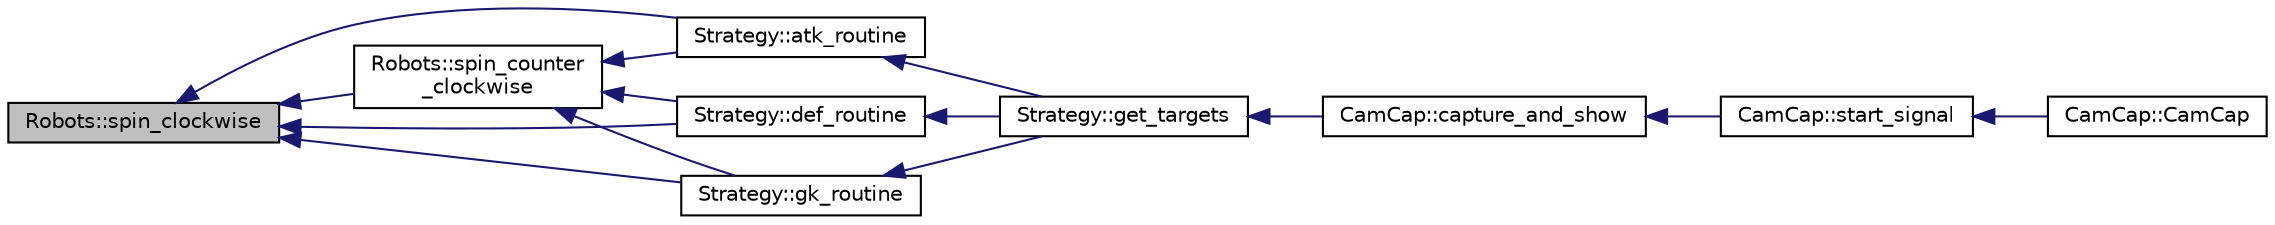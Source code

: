 digraph "Robots::spin_clockwise"
{
 // INTERACTIVE_SVG=YES
  edge [fontname="Helvetica",fontsize="10",labelfontname="Helvetica",labelfontsize="10"];
  node [fontname="Helvetica",fontsize="10",shape=record];
  rankdir="LR";
  Node649 [label="Robots::spin_clockwise",height=0.2,width=0.4,color="black", fillcolor="grey75", style="filled", fontcolor="black"];
  Node649 -> Node650 [dir="back",color="midnightblue",fontsize="10",style="solid",fontname="Helvetica"];
  Node650 [label="Strategy::atk_routine",height=0.2,width=0.4,color="black", fillcolor="white", style="filled",URL="$class_strategy.html#a7af0ec883fe9e80c31cf030ce203f956"];
  Node650 -> Node651 [dir="back",color="midnightblue",fontsize="10",style="solid",fontname="Helvetica"];
  Node651 [label="Strategy::get_targets",height=0.2,width=0.4,color="black", fillcolor="white", style="filled",URL="$class_strategy.html#ab1c455b23e8b7f3377132a3e243f8f76"];
  Node651 -> Node652 [dir="back",color="midnightblue",fontsize="10",style="solid",fontname="Helvetica"];
  Node652 [label="CamCap::capture_and_show",height=0.2,width=0.4,color="black", fillcolor="white", style="filled",URL="$class_cam_cap.html#a87f384c5fec40a0ccfd7833347fec0df",tooltip="Captures camera frames and shows it in the interface. "];
  Node652 -> Node653 [dir="back",color="midnightblue",fontsize="10",style="solid",fontname="Helvetica"];
  Node653 [label="CamCap::start_signal",height=0.2,width=0.4,color="black", fillcolor="white", style="filled",URL="$class_cam_cap.html#ae676e6624dd821ad494a80e68a41e249",tooltip="Interface adjustments after &#39;start&#39; button is clicked. "];
  Node653 -> Node654 [dir="back",color="midnightblue",fontsize="10",style="solid",fontname="Helvetica"];
  Node654 [label="CamCap::CamCap",height=0.2,width=0.4,color="black", fillcolor="white", style="filled",URL="$class_cam_cap.html#afe0db98a5f72bc9b261dcb78e2840da6",tooltip="Constructor of a CamCap object. "];
  Node649 -> Node655 [dir="back",color="midnightblue",fontsize="10",style="solid",fontname="Helvetica"];
  Node655 [label="Strategy::def_routine",height=0.2,width=0.4,color="black", fillcolor="white", style="filled",URL="$class_strategy.html#a304c52736ec76d275adda7eeacdd430c"];
  Node655 -> Node651 [dir="back",color="midnightblue",fontsize="10",style="solid",fontname="Helvetica"];
  Node649 -> Node656 [dir="back",color="midnightblue",fontsize="10",style="solid",fontname="Helvetica"];
  Node656 [label="Strategy::gk_routine",height=0.2,width=0.4,color="black", fillcolor="white", style="filled",URL="$class_strategy.html#a0e93b877f1da0c7a608c5641812f54d4"];
  Node656 -> Node651 [dir="back",color="midnightblue",fontsize="10",style="solid",fontname="Helvetica"];
  Node649 -> Node657 [dir="back",color="midnightblue",fontsize="10",style="solid",fontname="Helvetica"];
  Node657 [label="Robots::spin_counter\l_clockwise",height=0.2,width=0.4,color="black", fillcolor="white", style="filled",URL="$class_robots.html#a54c13103d74e172273acf2e56ba5e8fb"];
  Node657 -> Node650 [dir="back",color="midnightblue",fontsize="10",style="solid",fontname="Helvetica"];
  Node657 -> Node655 [dir="back",color="midnightblue",fontsize="10",style="solid",fontname="Helvetica"];
  Node657 -> Node656 [dir="back",color="midnightblue",fontsize="10",style="solid",fontname="Helvetica"];
}
